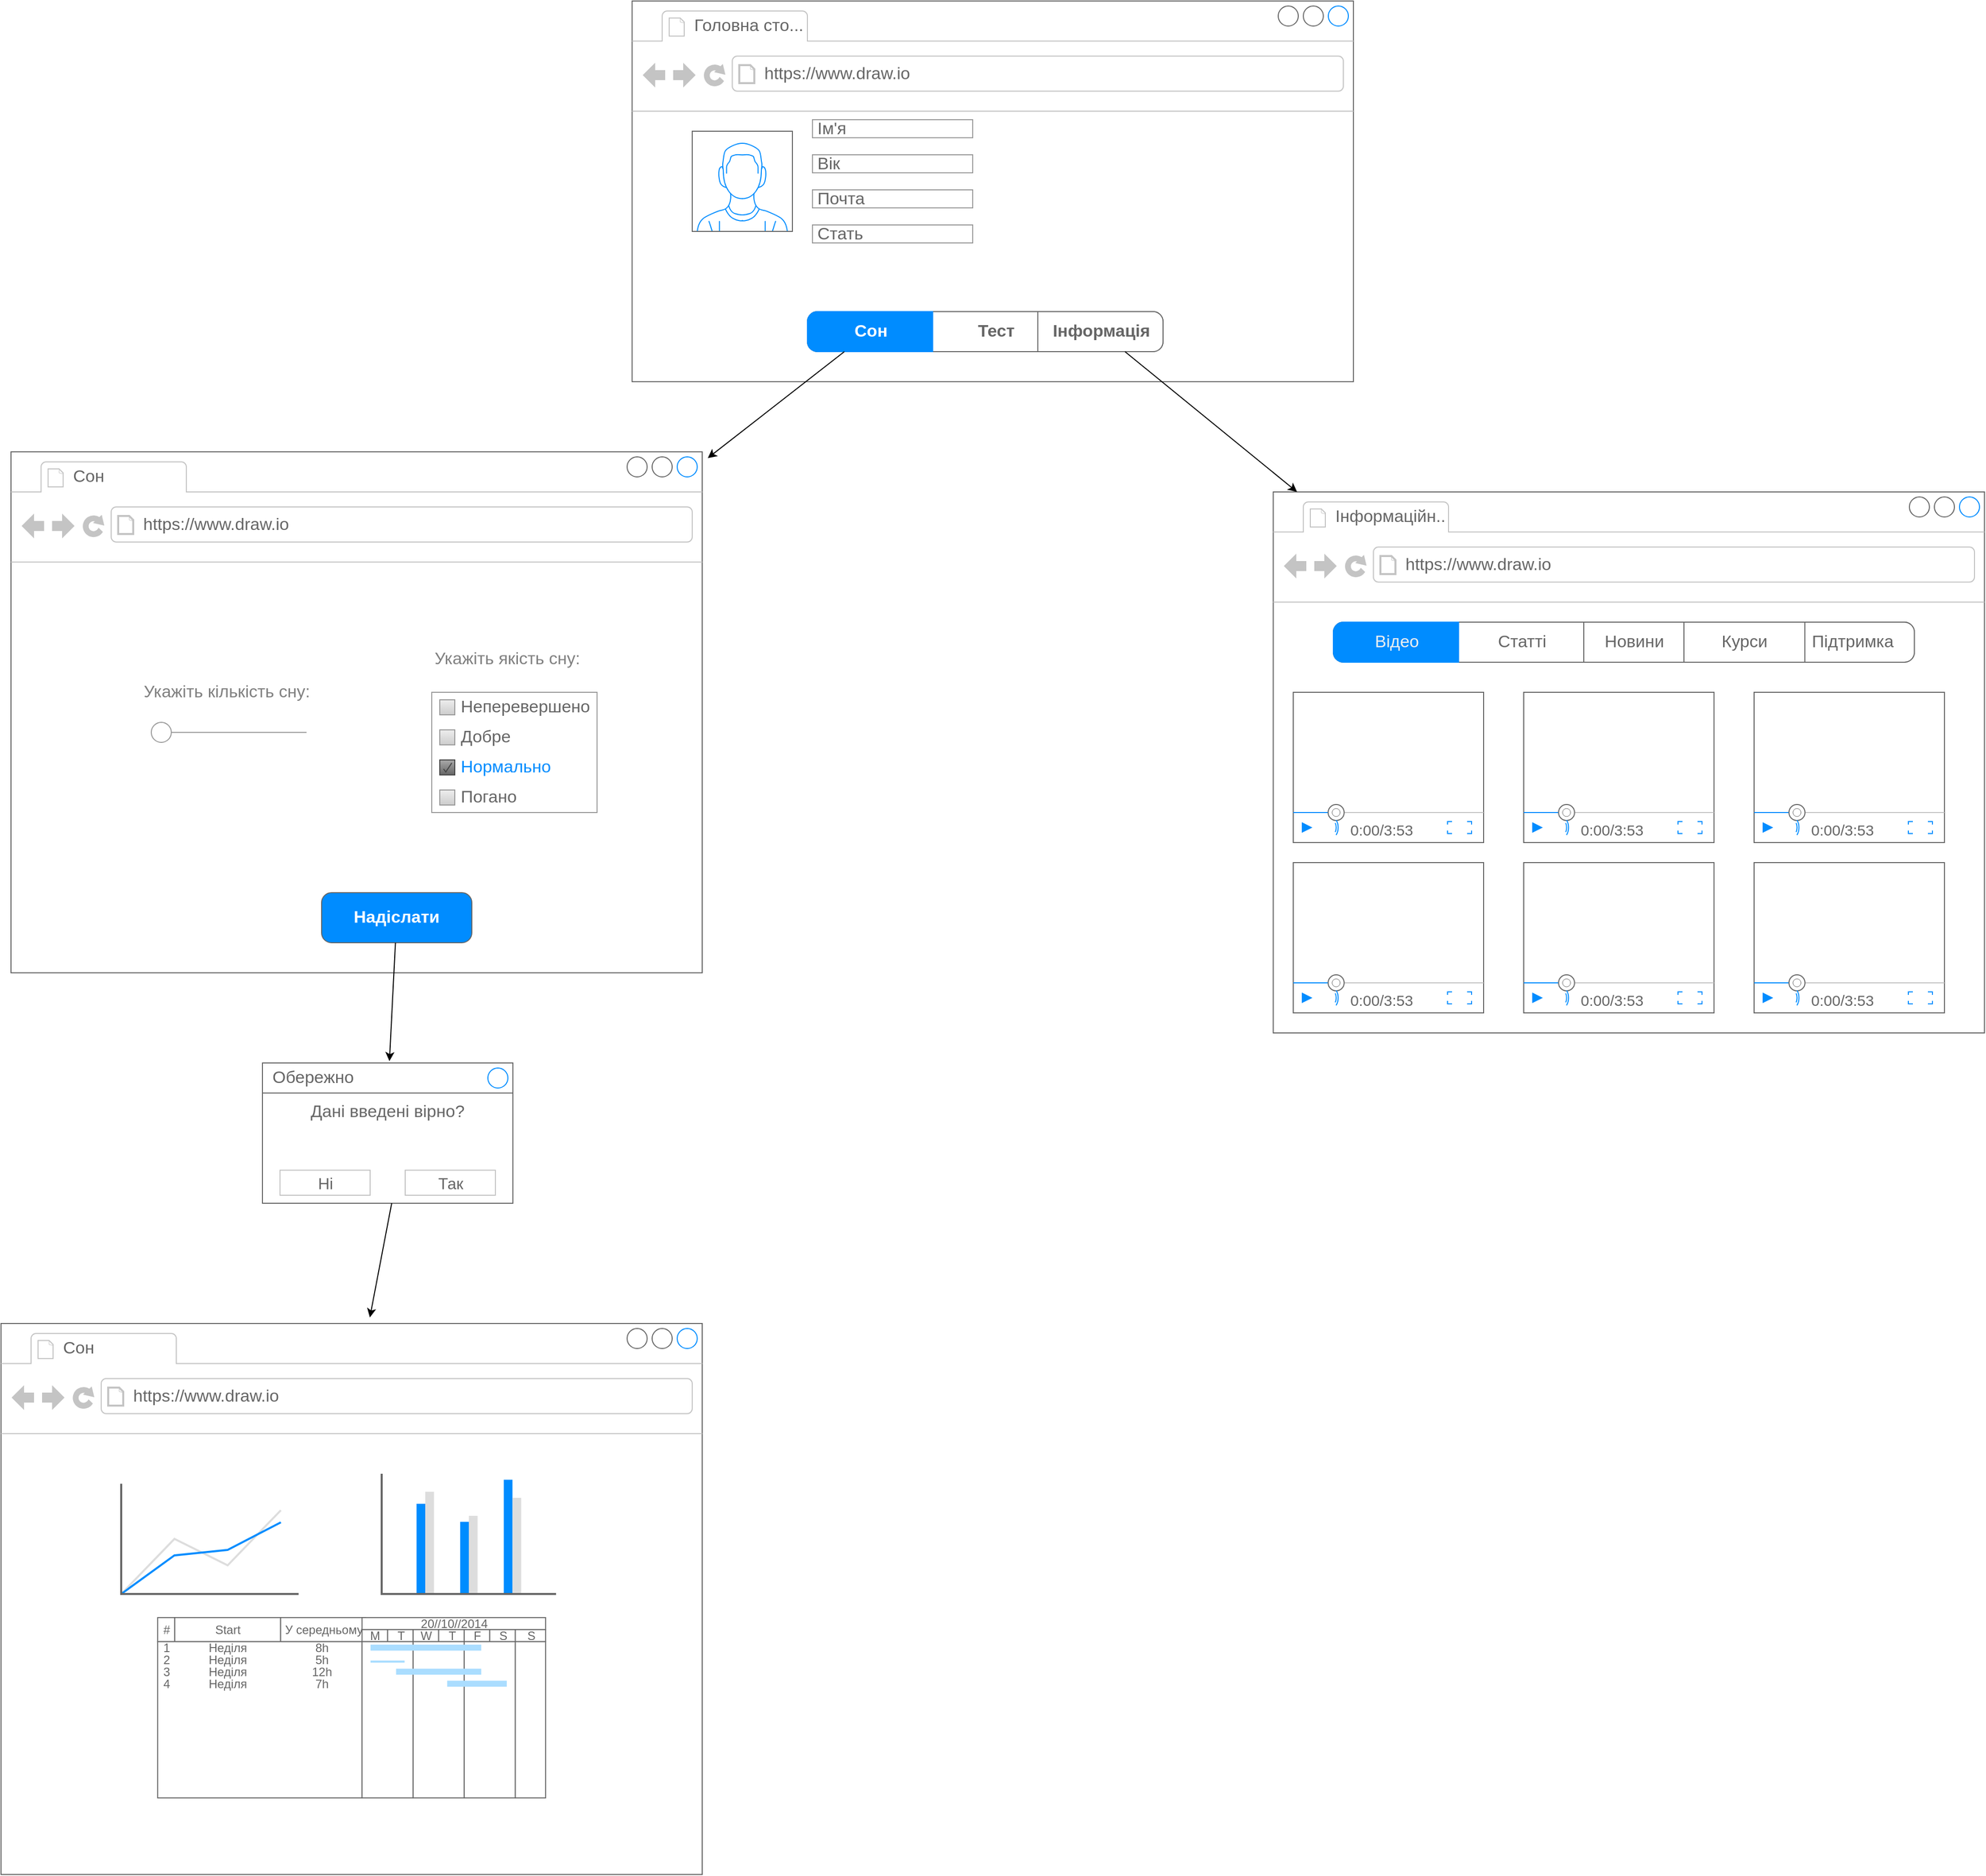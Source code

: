 <mxfile version="20.3.2" type="github"><diagram id="_LgNPs0JWmD_R5GxirsR" name="Страница 1"><mxGraphModel dx="3671" dy="2693" grid="1" gridSize="10" guides="1" tooltips="1" connect="1" arrows="1" fold="1" page="1" pageScale="1" pageWidth="827" pageHeight="1169" math="0" shadow="0"><root><mxCell id="0"/><mxCell id="1" parent="0"/><mxCell id="RUpJcUG5qEjOObT-9GEY-1" value="" style="strokeWidth=1;shadow=0;dashed=0;align=center;html=1;shape=mxgraph.mockup.containers.browserWindow;rSize=0;strokeColor=#666666;strokeColor2=#008cff;strokeColor3=#c4c4c4;mainText=,;recursiveResize=0;" vertex="1" parent="1"><mxGeometry x="-70" y="50" width="690" height="520" as="geometry"/></mxCell><mxCell id="RUpJcUG5qEjOObT-9GEY-2" value="Сон" style="strokeWidth=1;shadow=0;dashed=0;align=center;html=1;shape=mxgraph.mockup.containers.anchor;fontSize=17;fontColor=#666666;align=left;" vertex="1" parent="RUpJcUG5qEjOObT-9GEY-1"><mxGeometry x="60" y="12" width="110" height="26" as="geometry"/></mxCell><mxCell id="RUpJcUG5qEjOObT-9GEY-3" value="https://www.draw.io" style="strokeWidth=1;shadow=0;dashed=0;align=center;html=1;shape=mxgraph.mockup.containers.anchor;rSize=0;fontSize=17;fontColor=#666666;align=left;" vertex="1" parent="RUpJcUG5qEjOObT-9GEY-1"><mxGeometry x="130" y="60" width="250" height="26" as="geometry"/></mxCell><mxCell id="RUpJcUG5qEjOObT-9GEY-61" value="" style="verticalLabelPosition=bottom;shadow=0;dashed=0;align=center;html=1;verticalAlign=top;strokeWidth=1;shape=mxgraph.mockup.forms.horSlider;strokeColor=#999999;sliderStyle=basic;sliderPos=0;handleStyle=circle;fillColor2=#ddeeff;" vertex="1" parent="RUpJcUG5qEjOObT-9GEY-1"><mxGeometry x="145" y="265" width="150" height="30" as="geometry"/></mxCell><mxCell id="RUpJcUG5qEjOObT-9GEY-63" value="Укажіть кількість сну:" style="text;html=1;align=center;verticalAlign=middle;resizable=0;points=[];autosize=1;strokeColor=none;fillColor=none;fontSize=17;fontColor=#808080;" vertex="1" parent="RUpJcUG5qEjOObT-9GEY-1"><mxGeometry x="120" y="225" width="190" height="30" as="geometry"/></mxCell><mxCell id="RUpJcUG5qEjOObT-9GEY-75" value="Надіслати" style="strokeWidth=1;shadow=0;dashed=0;align=center;html=1;shape=mxgraph.mockup.buttons.button;strokeColor=#666666;fontColor=#ffffff;mainText=;buttonStyle=round;fontSize=17;fontStyle=1;fillColor=#008cff;whiteSpace=wrap;" vertex="1" parent="RUpJcUG5qEjOObT-9GEY-1"><mxGeometry x="310" y="440" width="150" height="50" as="geometry"/></mxCell><mxCell id="RUpJcUG5qEjOObT-9GEY-64" value="" style="strokeWidth=1;shadow=0;dashed=0;align=center;html=1;shape=mxgraph.mockup.forms.rrect;rSize=0;strokeColor=#999999;fillColor=#ffffff;recursiveResize=0;" vertex="1" parent="RUpJcUG5qEjOObT-9GEY-1"><mxGeometry x="420" y="240.01" width="165" height="120" as="geometry"/></mxCell><mxCell id="RUpJcUG5qEjOObT-9GEY-65" value="Неперевершено" style="strokeWidth=1;shadow=0;dashed=0;align=center;html=1;shape=mxgraph.mockup.forms.rrect;rSize=0;fillColor=#eeeeee;strokeColor=#999999;gradientColor=#cccccc;align=left;spacingLeft=4;fontSize=17;fontColor=#666666;labelPosition=right;" vertex="1" parent="RUpJcUG5qEjOObT-9GEY-64"><mxGeometry x="8" y="7.5" width="15" height="15" as="geometry"/></mxCell><mxCell id="RUpJcUG5qEjOObT-9GEY-66" value="Добре" style="strokeWidth=1;shadow=0;dashed=0;align=center;html=1;shape=mxgraph.mockup.forms.rrect;rSize=0;fillColor=#eeeeee;strokeColor=#999999;gradientColor=#cccccc;align=left;spacingLeft=4;fontSize=17;fontColor=#666666;labelPosition=right;" vertex="1" parent="RUpJcUG5qEjOObT-9GEY-64"><mxGeometry x="8" y="37.5" width="15" height="15" as="geometry"/></mxCell><mxCell id="RUpJcUG5qEjOObT-9GEY-67" value="Нормально" style="strokeWidth=1;shadow=0;dashed=0;align=center;html=1;shape=mxgraph.mockup.forms.checkbox;rSize=0;resizable=0;fillColor=#aaaaaa;strokeColor=#444444;gradientColor=#666666;align=left;spacingLeft=4;fontSize=17;fontColor=#008cff;labelPosition=right;" vertex="1" parent="RUpJcUG5qEjOObT-9GEY-64"><mxGeometry x="8" y="67.5" width="15" height="15" as="geometry"/></mxCell><mxCell id="RUpJcUG5qEjOObT-9GEY-68" value="Погано" style="strokeWidth=1;shadow=0;dashed=0;align=center;html=1;shape=mxgraph.mockup.forms.rrect;rSize=0;fillColor=#eeeeee;strokeColor=#999999;gradientColor=#cccccc;align=left;spacingLeft=4;fontSize=17;fontColor=#666666;labelPosition=right;" vertex="1" parent="RUpJcUG5qEjOObT-9GEY-64"><mxGeometry x="8" y="97.5" width="15" height="15" as="geometry"/></mxCell><mxCell id="RUpJcUG5qEjOObT-9GEY-74" value="Укажіть якість сну:" style="text;html=1;align=center;verticalAlign=middle;resizable=0;points=[];autosize=1;strokeColor=none;fillColor=none;fontSize=17;fontColor=#808080;" vertex="1" parent="RUpJcUG5qEjOObT-9GEY-1"><mxGeometry x="410" y="192.44" width="170" height="30" as="geometry"/></mxCell><mxCell id="RUpJcUG5qEjOObT-9GEY-79" value="" style="strokeWidth=1;shadow=0;dashed=0;align=center;html=1;shape=mxgraph.mockup.containers.browserWindow;rSize=0;strokeColor=#666666;strokeColor2=#008cff;strokeColor3=#c4c4c4;mainText=,;recursiveResize=0;" vertex="1" parent="1"><mxGeometry x="-80" y="920" width="700" height="550" as="geometry"/></mxCell><mxCell id="RUpJcUG5qEjOObT-9GEY-80" value="Сон" style="strokeWidth=1;shadow=0;dashed=0;align=center;html=1;shape=mxgraph.mockup.containers.anchor;fontSize=17;fontColor=#666666;align=left;" vertex="1" parent="RUpJcUG5qEjOObT-9GEY-79"><mxGeometry x="60" y="12" width="110" height="26" as="geometry"/></mxCell><mxCell id="RUpJcUG5qEjOObT-9GEY-81" value="https://www.draw.io" style="strokeWidth=1;shadow=0;dashed=0;align=center;html=1;shape=mxgraph.mockup.containers.anchor;rSize=0;fontSize=17;fontColor=#666666;align=left;" vertex="1" parent="RUpJcUG5qEjOObT-9GEY-79"><mxGeometry x="130" y="60" width="250" height="26" as="geometry"/></mxCell><mxCell id="RUpJcUG5qEjOObT-9GEY-82" value="" style="verticalLabelPosition=bottom;shadow=0;dashed=0;align=center;html=1;verticalAlign=top;strokeWidth=1;shape=mxgraph.mockup.graphics.columnChart;strokeColor=none;strokeColor2=none;strokeColor3=#666666;fillColor2=#008cff;fillColor3=#dddddd;" vertex="1" parent="RUpJcUG5qEjOObT-9GEY-79"><mxGeometry x="380" y="150" width="174.11" height="120" as="geometry"/></mxCell><mxCell id="RUpJcUG5qEjOObT-9GEY-83" value="#" style="strokeColor=inherit;fillColor=inherit;gradientColor=inherit;strokeWidth=1;shadow=0;dashed=0;align=center;html=1;shape=mxgraph.mockup.graphics.rrect;rSize=0;fontColor=#666666;" vertex="1" parent="RUpJcUG5qEjOObT-9GEY-79"><mxGeometry x="156.39" y="293.57" width="17" height="24" as="geometry"/></mxCell><mxCell id="RUpJcUG5qEjOObT-9GEY-84" value="Start" style="strokeColor=inherit;fillColor=inherit;gradientColor=inherit;strokeWidth=1;shadow=0;dashed=0;align=center;html=1;shape=mxgraph.mockup.graphics.rrect;rSize=0;fontColor=#666666;" vertex="1" parent="RUpJcUG5qEjOObT-9GEY-79"><mxGeometry x="173.39" y="293.57" width="105.778" height="24" as="geometry"/></mxCell><mxCell id="RUpJcUG5qEjOObT-9GEY-85" value="У середньому" style="strokeColor=inherit;fillColor=inherit;gradientColor=inherit;strokeWidth=1;shadow=0;dashed=0;align=center;html=1;shape=mxgraph.mockup.graphics.rrect;rSize=0;fontColor=#666666;" vertex="1" parent="RUpJcUG5qEjOObT-9GEY-79"><mxGeometry x="279.168" y="293.57" width="85.0" height="24" as="geometry"/></mxCell><mxCell id="RUpJcUG5qEjOObT-9GEY-86" value="20//10//2014" style="strokeColor=inherit;fillColor=inherit;gradientColor=inherit;strokeWidth=1;shadow=0;dashed=0;align=center;html=1;shape=mxgraph.mockup.graphics.rrect;rSize=0;fontColor=#666666;" vertex="1" parent="RUpJcUG5qEjOObT-9GEY-79"><mxGeometry x="360.39" y="293.57" width="183.222" height="12" as="geometry"/></mxCell><mxCell id="RUpJcUG5qEjOObT-9GEY-87" value="M" style="strokeColor=inherit;fillColor=inherit;gradientColor=inherit;strokeWidth=1;shadow=0;dashed=0;align=center;html=1;shape=mxgraph.mockup.graphics.rrect;rSize=0;;fontColor=#666666;" vertex="1" parent="RUpJcUG5qEjOObT-9GEY-79"><mxGeometry x="360.39" y="305.57" width="25.5" height="12" as="geometry"/></mxCell><mxCell id="RUpJcUG5qEjOObT-9GEY-88" value="T" style="strokeColor=inherit;fillColor=inherit;gradientColor=inherit;strokeWidth=1;shadow=0;dashed=0;align=center;html=1;shape=mxgraph.mockup.graphics.rrect;rSize=0;fontColor=#666666;" vertex="1" parent="RUpJcUG5qEjOObT-9GEY-79"><mxGeometry x="385.89" y="305.57" width="25.5" height="12" as="geometry"/></mxCell><mxCell id="RUpJcUG5qEjOObT-9GEY-89" value="W" style="strokeColor=inherit;fillColor=inherit;gradientColor=inherit;strokeWidth=1;shadow=0;dashed=0;align=center;html=1;shape=mxgraph.mockup.graphics.rrect;rSize=0;fontColor=#666666;" vertex="1" parent="RUpJcUG5qEjOObT-9GEY-79"><mxGeometry x="411.39" y="305.57" width="25.5" height="12" as="geometry"/></mxCell><mxCell id="RUpJcUG5qEjOObT-9GEY-90" value="T" style="strokeColor=inherit;fillColor=inherit;gradientColor=inherit;strokeWidth=1;shadow=0;dashed=0;align=center;html=1;shape=mxgraph.mockup.graphics.rrect;rSize=0;fontColor=#666666;" vertex="1" parent="RUpJcUG5qEjOObT-9GEY-79"><mxGeometry x="436.89" y="305.57" width="25.5" height="12" as="geometry"/></mxCell><mxCell id="RUpJcUG5qEjOObT-9GEY-91" value="F" style="strokeColor=inherit;fillColor=inherit;gradientColor=inherit;strokeWidth=1;shadow=0;dashed=0;align=center;html=1;shape=mxgraph.mockup.graphics.rrect;rSize=0;fontColor=#666666;" vertex="1" parent="RUpJcUG5qEjOObT-9GEY-79"><mxGeometry x="462.39" y="305.57" width="25.5" height="12" as="geometry"/></mxCell><mxCell id="RUpJcUG5qEjOObT-9GEY-92" value="S" style="strokeColor=inherit;fillColor=inherit;gradientColor=inherit;strokeWidth=1;shadow=0;dashed=0;align=center;html=1;shape=mxgraph.mockup.graphics.rrect;rSize=0;fontColor=#666666;" vertex="1" parent="RUpJcUG5qEjOObT-9GEY-79"><mxGeometry x="487.89" y="305.57" width="25.5" height="12" as="geometry"/></mxCell><mxCell id="RUpJcUG5qEjOObT-9GEY-93" value="S" style="strokeColor=inherit;fillColor=inherit;gradientColor=inherit;strokeWidth=1;shadow=0;dashed=0;align=center;html=1;shape=mxgraph.mockup.graphics.rrect;rSize=0;fontColor=#666666;" vertex="1" parent="RUpJcUG5qEjOObT-9GEY-79"><mxGeometry x="513.39" y="305.57" width="30.222" height="12" as="geometry"/></mxCell><mxCell id="RUpJcUG5qEjOObT-9GEY-94" value="" style="strokeColor=inherit;fillColor=inherit;gradientColor=inherit;strokeWidth=1;shadow=0;dashed=0;align=center;html=1;shape=mxgraph.mockup.graphics.rrect;rSize=0;fontColor=#666666;" vertex="1" parent="RUpJcUG5qEjOObT-9GEY-79"><mxGeometry x="156.39" y="317.57" width="204.0" height="156" as="geometry"/></mxCell><mxCell id="RUpJcUG5qEjOObT-9GEY-95" value="" style="strokeColor=inherit;fillColor=inherit;gradientColor=inherit;strokeWidth=1;shadow=0;dashed=0;align=center;html=1;shape=mxgraph.mockup.graphics.rrect;rSize=0;fontColor=#666666;" vertex="1" parent="RUpJcUG5qEjOObT-9GEY-79"><mxGeometry x="360.39" y="317.57" width="51.0" height="156" as="geometry"/></mxCell><mxCell id="RUpJcUG5qEjOObT-9GEY-96" value="" style="strokeColor=inherit;fillColor=inherit;gradientColor=inherit;strokeWidth=1;shadow=0;dashed=0;align=center;html=1;shape=mxgraph.mockup.graphics.rrect;rSize=0;fontColor=#666666;" vertex="1" parent="RUpJcUG5qEjOObT-9GEY-79"><mxGeometry x="411.39" y="317.57" width="51.0" height="156" as="geometry"/></mxCell><mxCell id="RUpJcUG5qEjOObT-9GEY-97" value="" style="strokeColor=inherit;fillColor=inherit;gradientColor=inherit;strokeWidth=1;shadow=0;dashed=0;align=center;html=1;shape=mxgraph.mockup.graphics.rrect;rSize=0;fontColor=#666666;" vertex="1" parent="RUpJcUG5qEjOObT-9GEY-79"><mxGeometry x="462.39" y="317.57" width="51.0" height="156" as="geometry"/></mxCell><mxCell id="RUpJcUG5qEjOObT-9GEY-98" value="" style="strokeColor=inherit;fillColor=inherit;gradientColor=inherit;strokeWidth=1;shadow=0;dashed=0;align=center;html=1;shape=mxgraph.mockup.graphics.rrect;rSize=0;fontColor=#666666;" vertex="1" parent="RUpJcUG5qEjOObT-9GEY-79"><mxGeometry x="513.39" y="317.57" width="30.222" height="156" as="geometry"/></mxCell><mxCell id="RUpJcUG5qEjOObT-9GEY-99" value="1" style="strokeWidth=1;shadow=0;dashed=0;align=center;html=1;shape=mxgraph.mockup.graphics.anchor;fontColor=#666666;" vertex="1" parent="RUpJcUG5qEjOObT-9GEY-79"><mxGeometry x="156.39" y="317.57" width="17" height="12" as="geometry"/></mxCell><mxCell id="RUpJcUG5qEjOObT-9GEY-100" value="Неділя" style="strokeWidth=1;shadow=0;dashed=0;align=center;html=1;shape=mxgraph.mockup.graphics.anchor;fontColor=#666666;" vertex="1" parent="RUpJcUG5qEjOObT-9GEY-79"><mxGeometry x="173.39" y="317.57" width="105.778" height="12" as="geometry"/></mxCell><mxCell id="RUpJcUG5qEjOObT-9GEY-101" value="8h" style="strokeWidth=1;shadow=0;dashed=0;align=center;html=1;shape=mxgraph.mockup.graphics.anchor;fontColor=#666666;" vertex="1" parent="RUpJcUG5qEjOObT-9GEY-79"><mxGeometry x="279.168" y="317.57" width="81.222" height="12" as="geometry"/></mxCell><mxCell id="RUpJcUG5qEjOObT-9GEY-102" value="2" style="strokeWidth=1;shadow=0;dashed=0;align=center;html=1;shape=mxgraph.mockup.graphics.anchor;fontColor=#666666;" vertex="1" parent="RUpJcUG5qEjOObT-9GEY-79"><mxGeometry x="156.39" y="329.57" width="17" height="12" as="geometry"/></mxCell><mxCell id="RUpJcUG5qEjOObT-9GEY-103" value="Неділя" style="strokeWidth=1;shadow=0;dashed=0;align=center;html=1;shape=mxgraph.mockup.graphics.anchor;fontColor=#666666;" vertex="1" parent="RUpJcUG5qEjOObT-9GEY-79"><mxGeometry x="173.39" y="329.57" width="105.778" height="12" as="geometry"/></mxCell><mxCell id="RUpJcUG5qEjOObT-9GEY-104" value="5h" style="strokeWidth=1;shadow=0;dashed=0;align=center;html=1;shape=mxgraph.mockup.graphics.anchor;fontColor=#666666;" vertex="1" parent="RUpJcUG5qEjOObT-9GEY-79"><mxGeometry x="279.168" y="329.57" width="81.222" height="12" as="geometry"/></mxCell><mxCell id="RUpJcUG5qEjOObT-9GEY-105" value="3" style="strokeWidth=1;shadow=0;dashed=0;align=center;html=1;shape=mxgraph.mockup.graphics.anchor;fontColor=#666666;" vertex="1" parent="RUpJcUG5qEjOObT-9GEY-79"><mxGeometry x="156.39" y="341.57" width="17" height="12" as="geometry"/></mxCell><mxCell id="RUpJcUG5qEjOObT-9GEY-106" value="Неділя" style="strokeWidth=1;shadow=0;dashed=0;align=center;html=1;shape=mxgraph.mockup.graphics.anchor;fontColor=#666666;" vertex="1" parent="RUpJcUG5qEjOObT-9GEY-79"><mxGeometry x="173.39" y="341.57" width="105.778" height="12" as="geometry"/></mxCell><mxCell id="RUpJcUG5qEjOObT-9GEY-107" value="12h" style="strokeWidth=1;shadow=0;dashed=0;align=center;html=1;shape=mxgraph.mockup.graphics.anchor;fontColor=#666666;" vertex="1" parent="RUpJcUG5qEjOObT-9GEY-79"><mxGeometry x="279.168" y="341.57" width="81.222" height="12" as="geometry"/></mxCell><mxCell id="RUpJcUG5qEjOObT-9GEY-108" value="4" style="strokeWidth=1;shadow=0;dashed=0;align=center;html=1;shape=mxgraph.mockup.graphics.anchor;fontColor=#666666;" vertex="1" parent="RUpJcUG5qEjOObT-9GEY-79"><mxGeometry x="156.39" y="353.57" width="17" height="12" as="geometry"/></mxCell><mxCell id="RUpJcUG5qEjOObT-9GEY-109" value="" style="strokeWidth=1;shadow=0;dashed=0;align=center;html=1;shape=mxgraph.mockup.graphics.anchor;fontColor=#666666;" vertex="1" parent="RUpJcUG5qEjOObT-9GEY-79"><mxGeometry x="173.39" y="353.57" width="34" height="12" as="geometry"/></mxCell><mxCell id="RUpJcUG5qEjOObT-9GEY-110" value="Неділя" style="strokeWidth=1;shadow=0;dashed=0;align=center;html=1;shape=mxgraph.mockup.graphics.anchor;fontColor=#666666;" vertex="1" parent="RUpJcUG5qEjOObT-9GEY-79"><mxGeometry x="173.39" y="353.57" width="105.778" height="12" as="geometry"/></mxCell><mxCell id="RUpJcUG5qEjOObT-9GEY-111" value="7h" style="strokeWidth=1;shadow=0;dashed=0;align=center;html=1;shape=mxgraph.mockup.graphics.anchor;fontColor=#666666;" vertex="1" parent="RUpJcUG5qEjOObT-9GEY-79"><mxGeometry x="279.168" y="353.57" width="81.222" height="12" as="geometry"/></mxCell><mxCell id="RUpJcUG5qEjOObT-9GEY-112" value="" style="strokeWidth=1;shadow=0;dashed=0;align=center;html=1;shape=mxgraph.mockup.graphics.rrect;rSize=0;strokeColor=none;fillColor=#aaddff;" vertex="1" parent="RUpJcUG5qEjOObT-9GEY-79"><mxGeometry x="368.89" y="320.57" width="110.5" height="6" as="geometry"/></mxCell><mxCell id="RUpJcUG5qEjOObT-9GEY-113" value="" style="strokeWidth=1;shadow=0;dashed=0;align=center;html=1;shape=mxgraph.mockup.graphics.rrect;rSize=0;strokeColor=none;fillColor=#aaddff;" vertex="1" parent="RUpJcUG5qEjOObT-9GEY-79"><mxGeometry x="368.89" y="336.427" width="34" height="2.143" as="geometry"/></mxCell><mxCell id="RUpJcUG5qEjOObT-9GEY-114" value="" style="strokeWidth=1;shadow=0;dashed=0;align=center;html=1;shape=mxgraph.mockup.graphics.rrect;rSize=0;strokeColor=none;fillColor=#aaddff;" vertex="1" parent="RUpJcUG5qEjOObT-9GEY-79"><mxGeometry x="394.39" y="344.57" width="85.0" height="6" as="geometry"/></mxCell><mxCell id="RUpJcUG5qEjOObT-9GEY-115" value="" style="strokeWidth=1;shadow=0;dashed=0;align=center;html=1;shape=mxgraph.mockup.graphics.rrect;rSize=0;strokeColor=none;fillColor=#aaddff;" vertex="1" parent="RUpJcUG5qEjOObT-9GEY-79"><mxGeometry x="445.39" y="356.57" width="59.5" height="6" as="geometry"/></mxCell><mxCell id="RUpJcUG5qEjOObT-9GEY-116" value="" style="verticalLabelPosition=bottom;shadow=0;dashed=0;align=center;html=1;verticalAlign=top;strokeWidth=1;shape=mxgraph.mockup.graphics.lineChart;strokeColor=none;strokeColor2=#666666;strokeColor3=#008cff;strokeColor4=#dddddd;" vertex="1" parent="RUpJcUG5qEjOObT-9GEY-79"><mxGeometry x="120" y="160" width="177.08" height="110" as="geometry"/></mxCell><mxCell id="RUpJcUG5qEjOObT-9GEY-126" value="" style="endArrow=classic;html=1;rounded=0;fontSize=17;fontColor=#808080;entryX=0.507;entryY=-0.062;entryDx=0;entryDy=0;entryPerimeter=0;" edge="1" parent="1" source="RUpJcUG5qEjOObT-9GEY-75" target="RUpJcUG5qEjOObT-9GEY-128"><mxGeometry width="50" height="50" relative="1" as="geometry"><mxPoint x="550" y="800" as="sourcePoint"/><mxPoint x="310" y="680" as="targetPoint"/></mxGeometry></mxCell><mxCell id="RUpJcUG5qEjOObT-9GEY-127" value="Дані введені вірно?" style="strokeWidth=1;shadow=0;dashed=0;align=center;html=1;shape=mxgraph.mockup.containers.rrect;rSize=0;strokeColor=#666666;fontColor=#666666;fontSize=17;verticalAlign=top;whiteSpace=wrap;fillColor=#ffffff;spacingTop=32;" vertex="1" parent="1"><mxGeometry x="181" y="660" width="250" height="140" as="geometry"/></mxCell><mxCell id="RUpJcUG5qEjOObT-9GEY-128" value="Обережно" style="strokeWidth=1;shadow=0;dashed=0;align=center;html=1;shape=mxgraph.mockup.containers.rrect;rSize=0;fontSize=17;fontColor=#666666;strokeColor=#666666;align=left;spacingLeft=8;fillColor=none;resizeWidth=1;" vertex="1" parent="RUpJcUG5qEjOObT-9GEY-127"><mxGeometry width="250" height="30" relative="1" as="geometry"/></mxCell><mxCell id="RUpJcUG5qEjOObT-9GEY-129" value="" style="shape=ellipse;strokeColor=#008cff;resizable=0;fillColor=none;html=1;fontSize=17;fontColor=#808080;" vertex="1" parent="RUpJcUG5qEjOObT-9GEY-128"><mxGeometry x="1" y="0.5" width="20" height="20" relative="1" as="geometry"><mxPoint x="-25" y="-10" as="offset"/></mxGeometry></mxCell><mxCell id="RUpJcUG5qEjOObT-9GEY-130" value="Ні" style="strokeWidth=1;shadow=0;dashed=0;align=center;html=1;shape=mxgraph.mockup.containers.rrect;rSize=0;fontSize=16;fontColor=#666666;strokeColor=#c4c4c4;whiteSpace=wrap;fillColor=none;" vertex="1" parent="RUpJcUG5qEjOObT-9GEY-127"><mxGeometry x="0.25" y="1" width="90" height="25" relative="1" as="geometry"><mxPoint x="-45" y="-33" as="offset"/></mxGeometry></mxCell><mxCell id="RUpJcUG5qEjOObT-9GEY-131" value="Так" style="strokeWidth=1;shadow=0;dashed=0;align=center;html=1;shape=mxgraph.mockup.containers.rrect;rSize=0;fontSize=16;fontColor=#666666;strokeColor=#c4c4c4;whiteSpace=wrap;fillColor=none;" vertex="1" parent="RUpJcUG5qEjOObT-9GEY-127"><mxGeometry x="0.75" y="1" width="90" height="25" relative="1" as="geometry"><mxPoint x="-45" y="-33" as="offset"/></mxGeometry></mxCell><mxCell id="RUpJcUG5qEjOObT-9GEY-132" value="" style="endArrow=classic;html=1;rounded=0;fontSize=17;fontColor=#808080;exitX=0.516;exitY=1;exitDx=0;exitDy=0;exitPerimeter=0;entryX=0.526;entryY=-0.011;entryDx=0;entryDy=0;entryPerimeter=0;" edge="1" parent="1" source="RUpJcUG5qEjOObT-9GEY-127" target="RUpJcUG5qEjOObT-9GEY-79"><mxGeometry width="50" height="50" relative="1" as="geometry"><mxPoint x="550" y="870" as="sourcePoint"/><mxPoint x="600" y="820" as="targetPoint"/></mxGeometry></mxCell><mxCell id="RUpJcUG5qEjOObT-9GEY-139" value="" style="strokeWidth=1;shadow=0;dashed=0;align=center;html=1;shape=mxgraph.mockup.containers.browserWindow;rSize=0;strokeColor=#666666;strokeColor2=#008cff;strokeColor3=#c4c4c4;mainText=,;recursiveResize=0;fontSize=17;fontColor=#808080;" vertex="1" parent="1"><mxGeometry x="1190" y="90" width="710" height="540" as="geometry"/></mxCell><mxCell id="RUpJcUG5qEjOObT-9GEY-140" value="Інформаційн.." style="strokeWidth=1;shadow=0;dashed=0;align=center;html=1;shape=mxgraph.mockup.containers.anchor;fontSize=17;fontColor=#666666;align=left;" vertex="1" parent="RUpJcUG5qEjOObT-9GEY-139"><mxGeometry x="60" y="12" width="110" height="26" as="geometry"/></mxCell><mxCell id="RUpJcUG5qEjOObT-9GEY-141" value="https://www.draw.io" style="strokeWidth=1;shadow=0;dashed=0;align=center;html=1;shape=mxgraph.mockup.containers.anchor;rSize=0;fontSize=17;fontColor=#666666;align=left;" vertex="1" parent="RUpJcUG5qEjOObT-9GEY-139"><mxGeometry x="130" y="60" width="250" height="26" as="geometry"/></mxCell><mxCell id="RUpJcUG5qEjOObT-9GEY-151" value="" style="verticalLabelPosition=bottom;shadow=0;dashed=0;align=center;html=1;verticalAlign=top;strokeWidth=1;shape=mxgraph.mockup.containers.videoPlayer;strokeColor=#666666;strokeColor2=#008cff;strokeColor3=#c4c4c4;textColor=#666666;fillColor2=#008cff;barHeight=30;barPos=20;fontSize=17;fontColor=#808080;" vertex="1" parent="RUpJcUG5qEjOObT-9GEY-139"><mxGeometry x="20" y="200" width="190" height="150" as="geometry"/></mxCell><mxCell id="RUpJcUG5qEjOObT-9GEY-153" value="" style="verticalLabelPosition=bottom;shadow=0;dashed=0;align=center;html=1;verticalAlign=top;strokeWidth=1;shape=mxgraph.mockup.containers.videoPlayer;strokeColor=#666666;strokeColor2=#008cff;strokeColor3=#c4c4c4;textColor=#666666;fillColor2=#008cff;barHeight=30;barPos=20;fontSize=17;fontColor=#808080;" vertex="1" parent="RUpJcUG5qEjOObT-9GEY-139"><mxGeometry x="480" y="200" width="190" height="150" as="geometry"/></mxCell><mxCell id="RUpJcUG5qEjOObT-9GEY-152" value="" style="verticalLabelPosition=bottom;shadow=0;dashed=0;align=center;html=1;verticalAlign=top;strokeWidth=1;shape=mxgraph.mockup.containers.videoPlayer;strokeColor=#666666;strokeColor2=#008cff;strokeColor3=#c4c4c4;textColor=#666666;fillColor2=#008cff;barHeight=30;barPos=20;fontSize=17;fontColor=#808080;" vertex="1" parent="RUpJcUG5qEjOObT-9GEY-139"><mxGeometry x="250" y="200" width="190" height="150" as="geometry"/></mxCell><mxCell id="RUpJcUG5qEjOObT-9GEY-206" value="" style="verticalLabelPosition=bottom;shadow=0;dashed=0;align=center;html=1;verticalAlign=top;strokeWidth=1;shape=mxgraph.mockup.containers.videoPlayer;strokeColor=#666666;strokeColor2=#008cff;strokeColor3=#c4c4c4;textColor=#666666;fillColor2=#008cff;barHeight=30;barPos=20;fontSize=17;fontColor=#808080;" vertex="1" parent="RUpJcUG5qEjOObT-9GEY-139"><mxGeometry x="480" y="370" width="190" height="150" as="geometry"/></mxCell><mxCell id="RUpJcUG5qEjOObT-9GEY-212" value="" style="verticalLabelPosition=bottom;shadow=0;dashed=0;align=center;html=1;verticalAlign=top;strokeWidth=1;shape=mxgraph.mockup.containers.videoPlayer;strokeColor=#666666;strokeColor2=#008cff;strokeColor3=#c4c4c4;textColor=#666666;fillColor2=#008cff;barHeight=30;barPos=20;fontSize=17;fontColor=#808080;whiteSpace=wrap;" vertex="1" parent="RUpJcUG5qEjOObT-9GEY-139"><mxGeometry x="250" y="370" width="190" height="150" as="geometry"/></mxCell><mxCell id="RUpJcUG5qEjOObT-9GEY-211" value="" style="verticalLabelPosition=bottom;shadow=0;dashed=0;align=center;html=1;verticalAlign=top;strokeWidth=1;shape=mxgraph.mockup.containers.videoPlayer;strokeColor=#666666;strokeColor2=#008cff;strokeColor3=#c4c4c4;textColor=#666666;fillColor2=#008cff;barHeight=30;barPos=20;fontSize=17;fontColor=#808080;" vertex="1" parent="RUpJcUG5qEjOObT-9GEY-139"><mxGeometry x="20" y="370" width="190" height="150" as="geometry"/></mxCell><mxCell id="RUpJcUG5qEjOObT-9GEY-213" value="" style="strokeWidth=1;shadow=0;dashed=0;align=center;html=1;shape=mxgraph.mockup.rrect;rSize=10;fillColor=#ffffff;strokeColor=#666666;fontSize=17;fontColor=#808080;" vertex="1" parent="RUpJcUG5qEjOObT-9GEY-139"><mxGeometry x="60" y="130" width="580" height="40" as="geometry"/></mxCell><mxCell id="RUpJcUG5qEjOObT-9GEY-214" value="&lt;span style=&quot;font-weight: 400;&quot;&gt;Статті&lt;/span&gt;" style="strokeColor=inherit;fillColor=inherit;gradientColor=inherit;strokeWidth=1;shadow=0;dashed=0;align=center;html=1;shape=mxgraph.mockup.rrect;rSize=0;fontSize=17;fontColor=#666666;fontStyle=1;resizeHeight=1;" vertex="1" parent="RUpJcUG5qEjOObT-9GEY-213"><mxGeometry width="125" height="40" relative="1" as="geometry"><mxPoint x="125" as="offset"/></mxGeometry></mxCell><mxCell id="RUpJcUG5qEjOObT-9GEY-215" value="&lt;span style=&quot;font-weight: 400;&quot;&gt;Новини&lt;/span&gt;" style="strokeColor=inherit;fillColor=inherit;gradientColor=inherit;strokeWidth=1;shadow=0;dashed=0;align=center;html=1;shape=mxgraph.mockup.rrect;rSize=0;fontSize=17;fontColor=#666666;fontStyle=1;resizeHeight=1;" vertex="1" parent="RUpJcUG5qEjOObT-9GEY-213"><mxGeometry width="100" height="40" relative="1" as="geometry"><mxPoint x="250" as="offset"/></mxGeometry></mxCell><mxCell id="RUpJcUG5qEjOObT-9GEY-216" value="&lt;span style=&quot;font-weight: 400;&quot;&gt;Підтримка&lt;/span&gt;" style="strokeColor=inherit;fillColor=inherit;gradientColor=inherit;strokeWidth=1;shadow=0;dashed=0;align=center;html=1;shape=mxgraph.mockup.rightButton;rSize=10;fontSize=17;fontColor=#666666;fontStyle=1;resizeHeight=1;" vertex="1" parent="RUpJcUG5qEjOObT-9GEY-213"><mxGeometry x="1" width="125" height="40" relative="1" as="geometry"><mxPoint x="-125" as="offset"/></mxGeometry></mxCell><mxCell id="RUpJcUG5qEjOObT-9GEY-217" value="&lt;span style=&quot;font-weight: 400;&quot;&gt;&lt;font color=&quot;#f0f0f0&quot;&gt;Відео&lt;/font&gt;&lt;/span&gt;" style="strokeWidth=1;shadow=0;dashed=0;align=center;html=1;shape=mxgraph.mockup.leftButton;rSize=10;fontSize=17;fontColor=#ffffff;fontStyle=1;fillColor=#008cff;strokeColor=#008cff;resizeHeight=1;" vertex="1" parent="RUpJcUG5qEjOObT-9GEY-213"><mxGeometry width="125" height="40" relative="1" as="geometry"/></mxCell><mxCell id="RUpJcUG5qEjOObT-9GEY-218" value="&lt;span style=&quot;font-weight: 400;&quot;&gt;Курси&lt;/span&gt;" style="strokeColor=inherit;fillColor=inherit;gradientColor=inherit;strokeWidth=1;shadow=0;dashed=0;align=center;html=1;shape=mxgraph.mockup.rrect;rSize=0;fontSize=17;fontColor=#666666;fontStyle=1;resizeHeight=1;" vertex="1" parent="RUpJcUG5qEjOObT-9GEY-213"><mxGeometry x="350" width="120.66" height="40" as="geometry"/></mxCell><mxCell id="RUpJcUG5qEjOObT-9GEY-162" value="" style="strokeWidth=1;shadow=0;dashed=0;align=center;html=1;shape=mxgraph.mockup.containers.browserWindow;rSize=0;strokeColor=#666666;strokeColor2=#008cff;strokeColor3=#c4c4c4;mainText=,;recursiveResize=0;fontSize=17;fontColor=#808080;" vertex="1" parent="1"><mxGeometry x="550" y="-400" width="720" height="380" as="geometry"/></mxCell><mxCell id="RUpJcUG5qEjOObT-9GEY-163" value="Головна сто..." style="strokeWidth=1;shadow=0;dashed=0;align=center;html=1;shape=mxgraph.mockup.containers.anchor;fontSize=17;fontColor=#666666;align=left;" vertex="1" parent="RUpJcUG5qEjOObT-9GEY-162"><mxGeometry x="60" y="12" width="110" height="26" as="geometry"/></mxCell><mxCell id="RUpJcUG5qEjOObT-9GEY-164" value="https://www.draw.io" style="strokeWidth=1;shadow=0;dashed=0;align=center;html=1;shape=mxgraph.mockup.containers.anchor;rSize=0;fontSize=17;fontColor=#666666;align=left;" vertex="1" parent="RUpJcUG5qEjOObT-9GEY-162"><mxGeometry x="130" y="60" width="250" height="26" as="geometry"/></mxCell><mxCell id="RUpJcUG5qEjOObT-9GEY-165" value="" style="verticalLabelPosition=bottom;shadow=0;dashed=0;align=center;html=1;verticalAlign=top;strokeWidth=1;shape=mxgraph.mockup.containers.userMale;strokeColor=#666666;strokeColor2=#008cff;fontSize=17;fontColor=#808080;" vertex="1" parent="RUpJcUG5qEjOObT-9GEY-162"><mxGeometry x="60" y="130" width="100" height="100" as="geometry"/></mxCell><mxCell id="RUpJcUG5qEjOObT-9GEY-166" value="" style="strokeWidth=1;shadow=0;dashed=0;align=center;html=1;shape=mxgraph.mockup.rrect;rSize=10;fillColor=#ffffff;strokeColor=#666666;fontSize=17;fontColor=#808080;" vertex="1" parent="RUpJcUG5qEjOObT-9GEY-162"><mxGeometry x="175" y="310" width="355" height="40" as="geometry"/></mxCell><mxCell id="RUpJcUG5qEjOObT-9GEY-167" value="Тест" style="strokeColor=inherit;fillColor=inherit;gradientColor=inherit;strokeWidth=1;shadow=0;dashed=0;align=center;html=1;shape=mxgraph.mockup.rrect;rSize=0;fontSize=17;fontColor=#666666;fontStyle=1;resizeHeight=1;" vertex="1" parent="RUpJcUG5qEjOObT-9GEY-166"><mxGeometry width="125" height="40" relative="1" as="geometry"><mxPoint x="125" as="offset"/></mxGeometry></mxCell><mxCell id="RUpJcUG5qEjOObT-9GEY-169" value="Інформація" style="strokeColor=inherit;fillColor=inherit;gradientColor=inherit;strokeWidth=1;shadow=0;dashed=0;align=center;html=1;shape=mxgraph.mockup.rightButton;rSize=10;fontSize=17;fontColor=#666666;fontStyle=1;resizeHeight=1;" vertex="1" parent="RUpJcUG5qEjOObT-9GEY-166"><mxGeometry x="1" width="125" height="40" relative="1" as="geometry"><mxPoint x="-125" as="offset"/></mxGeometry></mxCell><mxCell id="RUpJcUG5qEjOObT-9GEY-170" value="Сон" style="strokeWidth=1;shadow=0;dashed=0;align=center;html=1;shape=mxgraph.mockup.leftButton;rSize=10;fontSize=17;fontColor=#ffffff;fontStyle=1;fillColor=#008cff;strokeColor=#008cff;resizeHeight=1;" vertex="1" parent="RUpJcUG5qEjOObT-9GEY-166"><mxGeometry width="125" height="40" relative="1" as="geometry"/></mxCell><mxCell id="RUpJcUG5qEjOObT-9GEY-194" value="Ім'я" style="strokeWidth=1;shadow=0;dashed=0;align=center;html=1;shape=mxgraph.mockup.forms.rrect;fillColor=#ffffff;rSize=0;fontColor=#666666;align=left;spacingLeft=3;strokeColor=#999999;fontSize=17;" vertex="1" parent="RUpJcUG5qEjOObT-9GEY-162"><mxGeometry x="180" y="118.5" width="160" height="18" as="geometry"/></mxCell><mxCell id="RUpJcUG5qEjOObT-9GEY-196" value="Вік" style="strokeWidth=1;shadow=0;dashed=0;align=center;html=1;shape=mxgraph.mockup.forms.rrect;fillColor=#ffffff;rSize=0;fontColor=#666666;align=left;spacingLeft=3;strokeColor=#999999;fontSize=17;" vertex="1" parent="RUpJcUG5qEjOObT-9GEY-162"><mxGeometry x="180" y="153.5" width="160" height="18" as="geometry"/></mxCell><mxCell id="RUpJcUG5qEjOObT-9GEY-198" value="Почта" style="strokeWidth=1;shadow=0;dashed=0;align=center;html=1;shape=mxgraph.mockup.forms.rrect;fillColor=#ffffff;rSize=0;fontColor=#666666;align=left;spacingLeft=3;strokeColor=#999999;fontSize=17;" vertex="1" parent="RUpJcUG5qEjOObT-9GEY-162"><mxGeometry x="180" y="188.5" width="160" height="18" as="geometry"/></mxCell><mxCell id="RUpJcUG5qEjOObT-9GEY-200" value="Стать" style="strokeWidth=1;shadow=0;dashed=0;align=center;html=1;shape=mxgraph.mockup.forms.rrect;fillColor=#ffffff;rSize=0;fontColor=#666666;align=left;spacingLeft=3;strokeColor=#999999;fontSize=17;" vertex="1" parent="RUpJcUG5qEjOObT-9GEY-162"><mxGeometry x="180" y="223.5" width="160" height="18" as="geometry"/></mxCell><mxCell id="RUpJcUG5qEjOObT-9GEY-204" value="" style="endArrow=classic;html=1;rounded=0;fontSize=17;fontColor=#808080;" edge="1" parent="1" source="RUpJcUG5qEjOObT-9GEY-169" target="RUpJcUG5qEjOObT-9GEY-139"><mxGeometry width="50" height="50" relative="1" as="geometry"><mxPoint x="1040" y="250" as="sourcePoint"/><mxPoint x="1090" y="200" as="targetPoint"/></mxGeometry></mxCell><mxCell id="RUpJcUG5qEjOObT-9GEY-205" value="" style="endArrow=classic;html=1;rounded=0;fontSize=17;fontColor=#808080;entryX=1.008;entryY=0.012;entryDx=0;entryDy=0;entryPerimeter=0;" edge="1" parent="1" source="RUpJcUG5qEjOObT-9GEY-170" target="RUpJcUG5qEjOObT-9GEY-1"><mxGeometry width="50" height="50" relative="1" as="geometry"><mxPoint x="1040" y="250" as="sourcePoint"/><mxPoint x="1090" y="200" as="targetPoint"/></mxGeometry></mxCell></root></mxGraphModel></diagram></mxfile>